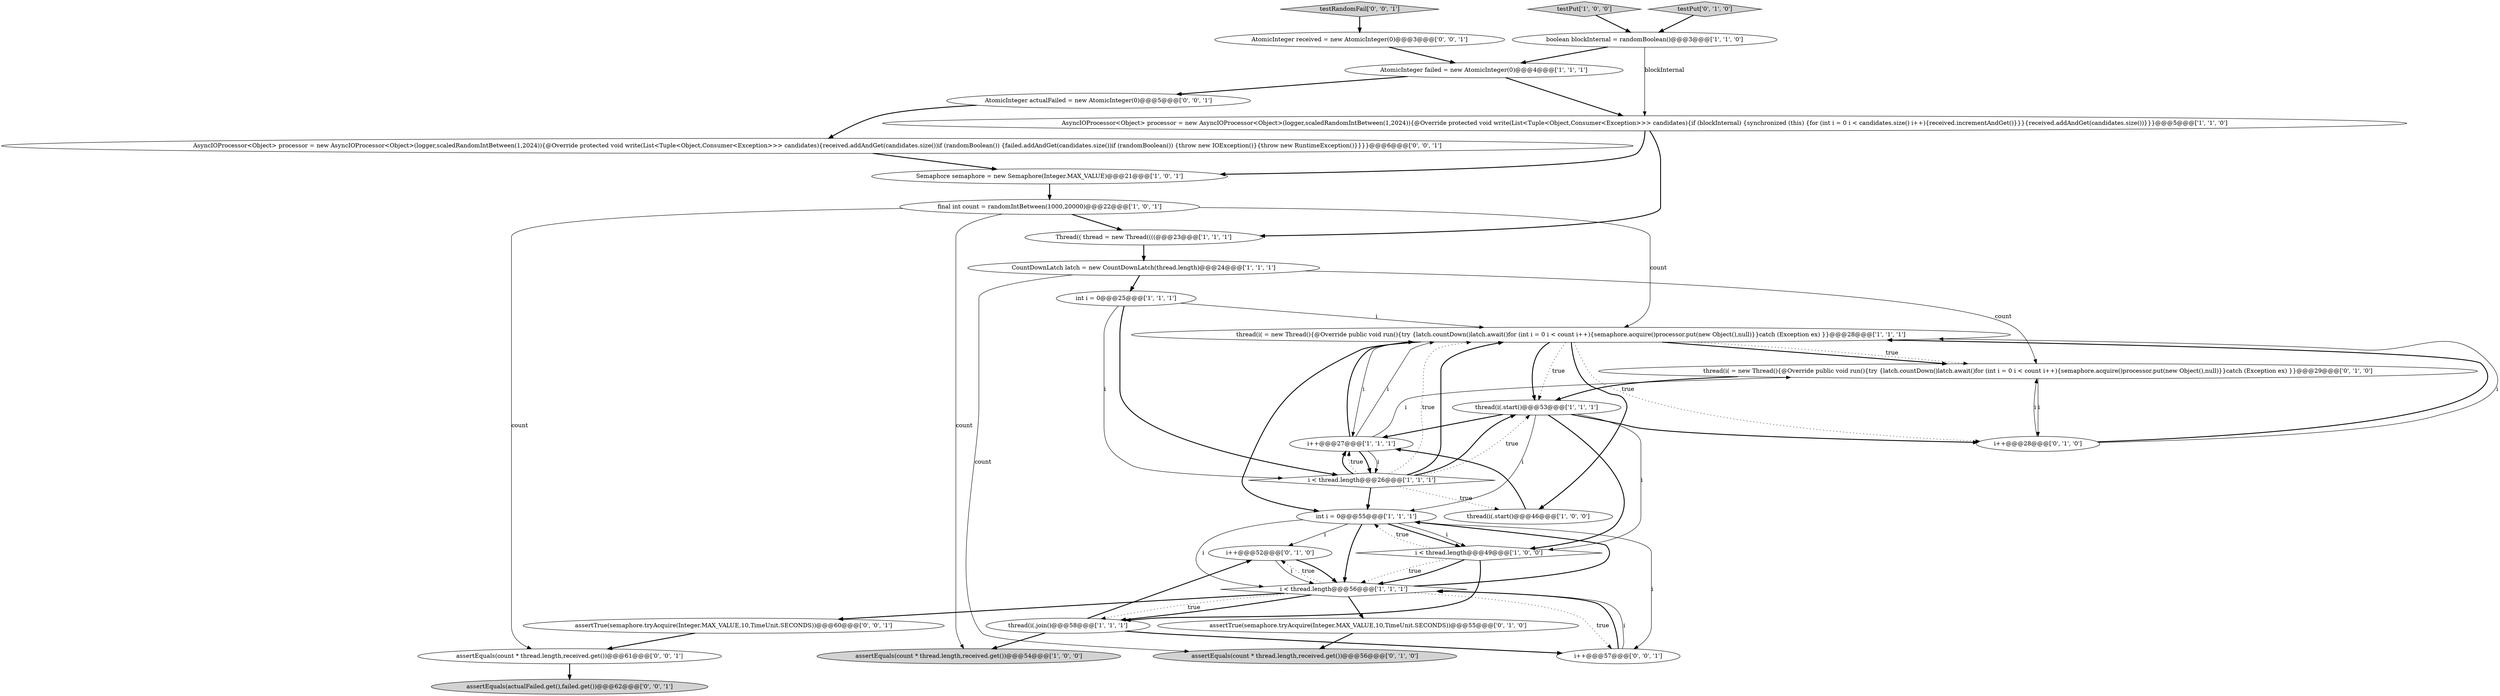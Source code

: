 digraph {
1 [style = filled, label = "int i = 0@@@25@@@['1', '1', '1']", fillcolor = white, shape = ellipse image = "AAA0AAABBB1BBB"];
5 [style = filled, label = "AtomicInteger failed = new AtomicInteger(0)@@@4@@@['1', '1', '1']", fillcolor = white, shape = ellipse image = "AAA0AAABBB1BBB"];
19 [style = filled, label = "i++@@@52@@@['0', '1', '0']", fillcolor = white, shape = ellipse image = "AAA0AAABBB2BBB"];
20 [style = filled, label = "testPut['0', '1', '0']", fillcolor = lightgray, shape = diamond image = "AAA0AAABBB2BBB"];
15 [style = filled, label = "thread(i( = new Thread(){@Override public void run(){try {latch.countDown()latch.await()for (int i = 0 i < count i++){semaphore.acquire()processor.put(new Object(),null)}}catch (Exception ex) }}@@@28@@@['1', '1', '1']", fillcolor = white, shape = ellipse image = "AAA0AAABBB1BBB"];
8 [style = filled, label = "i < thread.length@@@26@@@['1', '1', '1']", fillcolor = white, shape = diamond image = "AAA0AAABBB1BBB"];
11 [style = filled, label = "final int count = randomIntBetween(1000,20000)@@@22@@@['1', '0', '1']", fillcolor = white, shape = ellipse image = "AAA0AAABBB1BBB"];
3 [style = filled, label = "assertEquals(count * thread.length,received.get())@@@54@@@['1', '0', '0']", fillcolor = lightgray, shape = ellipse image = "AAA0AAABBB1BBB"];
28 [style = filled, label = "assertEquals(actualFailed.get(),failed.get())@@@62@@@['0', '0', '1']", fillcolor = lightgray, shape = ellipse image = "AAA0AAABBB3BBB"];
31 [style = filled, label = "AtomicInteger received = new AtomicInteger(0)@@@3@@@['0', '0', '1']", fillcolor = white, shape = ellipse image = "AAA0AAABBB3BBB"];
27 [style = filled, label = "i++@@@57@@@['0', '0', '1']", fillcolor = white, shape = ellipse image = "AAA0AAABBB3BBB"];
22 [style = filled, label = "assertTrue(semaphore.tryAcquire(Integer.MAX_VALUE,10,TimeUnit.SECONDS))@@@55@@@['0', '1', '0']", fillcolor = white, shape = ellipse image = "AAA0AAABBB2BBB"];
25 [style = filled, label = "AtomicInteger actualFailed = new AtomicInteger(0)@@@5@@@['0', '0', '1']", fillcolor = white, shape = ellipse image = "AAA0AAABBB3BBB"];
32 [style = filled, label = "testRandomFail['0', '0', '1']", fillcolor = lightgray, shape = diamond image = "AAA0AAABBB3BBB"];
23 [style = filled, label = "thread(i( = new Thread(){@Override public void run(){try {latch.countDown()latch.await()for (int i = 0 i < count i++){semaphore.acquire()processor.put(new Object(),null)}}catch (Exception ex) }}@@@29@@@['0', '1', '0']", fillcolor = white, shape = ellipse image = "AAA0AAABBB2BBB"];
6 [style = filled, label = "boolean blockInternal = randomBoolean()@@@3@@@['1', '1', '0']", fillcolor = white, shape = ellipse image = "AAA0AAABBB1BBB"];
30 [style = filled, label = "AsyncIOProcessor<Object> processor = new AsyncIOProcessor<Object>(logger,scaledRandomIntBetween(1,2024)){@Override protected void write(List<Tuple<Object,Consumer<Exception>>> candidates){received.addAndGet(candidates.size())if (randomBoolean()) {failed.addAndGet(candidates.size())if (randomBoolean()) {throw new IOException()}{throw new RuntimeException()}}}}@@@6@@@['0', '0', '1']", fillcolor = white, shape = ellipse image = "AAA0AAABBB3BBB"];
9 [style = filled, label = "int i = 0@@@55@@@['1', '1', '1']", fillcolor = white, shape = ellipse image = "AAA0AAABBB1BBB"];
13 [style = filled, label = "i < thread.length@@@56@@@['1', '1', '1']", fillcolor = white, shape = diamond image = "AAA0AAABBB1BBB"];
14 [style = filled, label = "i++@@@27@@@['1', '1', '1']", fillcolor = white, shape = ellipse image = "AAA0AAABBB1BBB"];
7 [style = filled, label = "thread(i(.start()@@@46@@@['1', '0', '0']", fillcolor = white, shape = ellipse image = "AAA0AAABBB1BBB"];
12 [style = filled, label = "AsyncIOProcessor<Object> processor = new AsyncIOProcessor<Object>(logger,scaledRandomIntBetween(1,2024)){@Override protected void write(List<Tuple<Object,Consumer<Exception>>> candidates){if (blockInternal) {synchronized (this) {for (int i = 0 i < candidates.size() i++){received.incrementAndGet()}}}{received.addAndGet(candidates.size())}}}@@@5@@@['1', '1', '0']", fillcolor = white, shape = ellipse image = "AAA0AAABBB1BBB"];
10 [style = filled, label = "Semaphore semaphore = new Semaphore(Integer.MAX_VALUE)@@@21@@@['1', '0', '1']", fillcolor = white, shape = ellipse image = "AAA0AAABBB1BBB"];
4 [style = filled, label = "Thread(( thread = new Thread((((@@@23@@@['1', '1', '1']", fillcolor = white, shape = ellipse image = "AAA0AAABBB1BBB"];
21 [style = filled, label = "assertEquals(count * thread.length,received.get())@@@56@@@['0', '1', '0']", fillcolor = lightgray, shape = ellipse image = "AAA0AAABBB2BBB"];
29 [style = filled, label = "assertEquals(count * thread.length,received.get())@@@61@@@['0', '0', '1']", fillcolor = white, shape = ellipse image = "AAA0AAABBB3BBB"];
24 [style = filled, label = "i++@@@28@@@['0', '1', '0']", fillcolor = white, shape = ellipse image = "AAA0AAABBB2BBB"];
0 [style = filled, label = "CountDownLatch latch = new CountDownLatch(thread.length)@@@24@@@['1', '1', '1']", fillcolor = white, shape = ellipse image = "AAA0AAABBB1BBB"];
26 [style = filled, label = "assertTrue(semaphore.tryAcquire(Integer.MAX_VALUE,10,TimeUnit.SECONDS))@@@60@@@['0', '0', '1']", fillcolor = white, shape = ellipse image = "AAA0AAABBB3BBB"];
16 [style = filled, label = "thread(i(.start()@@@53@@@['1', '1', '1']", fillcolor = white, shape = ellipse image = "AAA0AAABBB1BBB"];
2 [style = filled, label = "i < thread.length@@@49@@@['1', '0', '0']", fillcolor = white, shape = diamond image = "AAA0AAABBB1BBB"];
17 [style = filled, label = "thread(i(.join()@@@58@@@['1', '1', '1']", fillcolor = white, shape = ellipse image = "AAA0AAABBB1BBB"];
18 [style = filled, label = "testPut['1', '0', '0']", fillcolor = lightgray, shape = diamond image = "AAA0AAABBB1BBB"];
8->16 [style = bold, label=""];
13->26 [style = bold, label=""];
8->14 [style = bold, label=""];
16->24 [style = bold, label=""];
11->4 [style = bold, label=""];
6->12 [style = solid, label="blockInternal"];
8->9 [style = bold, label=""];
1->8 [style = solid, label="i"];
15->9 [style = bold, label=""];
17->27 [style = bold, label=""];
20->6 [style = bold, label=""];
9->19 [style = solid, label="i"];
8->16 [style = dotted, label="true"];
15->14 [style = solid, label="i"];
9->13 [style = solid, label="i"];
27->13 [style = bold, label=""];
2->13 [style = bold, label=""];
13->17 [style = bold, label=""];
17->19 [style = bold, label=""];
2->9 [style = dotted, label="true"];
12->4 [style = bold, label=""];
15->23 [style = bold, label=""];
1->8 [style = bold, label=""];
24->15 [style = bold, label=""];
9->2 [style = bold, label=""];
9->13 [style = bold, label=""];
23->16 [style = bold, label=""];
13->22 [style = bold, label=""];
29->28 [style = bold, label=""];
11->15 [style = solid, label="count"];
9->27 [style = solid, label="i"];
23->24 [style = solid, label="i"];
10->11 [style = bold, label=""];
14->15 [style = solid, label="i"];
15->23 [style = dotted, label="true"];
17->3 [style = bold, label=""];
30->10 [style = bold, label=""];
0->21 [style = solid, label="count"];
15->7 [style = bold, label=""];
8->7 [style = dotted, label="true"];
13->17 [style = dotted, label="true"];
0->1 [style = bold, label=""];
0->23 [style = solid, label="count"];
2->17 [style = bold, label=""];
19->13 [style = bold, label=""];
24->15 [style = solid, label="i"];
7->14 [style = bold, label=""];
16->2 [style = bold, label=""];
19->13 [style = solid, label="i"];
12->10 [style = bold, label=""];
1->15 [style = solid, label="i"];
27->13 [style = solid, label="i"];
8->15 [style = dotted, label="true"];
5->25 [style = bold, label=""];
32->31 [style = bold, label=""];
14->8 [style = solid, label="i"];
2->13 [style = dotted, label="true"];
16->14 [style = bold, label=""];
31->5 [style = bold, label=""];
8->15 [style = bold, label=""];
14->8 [style = bold, label=""];
6->5 [style = bold, label=""];
15->16 [style = bold, label=""];
9->2 [style = solid, label="i"];
13->19 [style = dotted, label="true"];
13->27 [style = dotted, label="true"];
11->3 [style = solid, label="count"];
8->14 [style = dotted, label="true"];
15->16 [style = dotted, label="true"];
5->12 [style = bold, label=""];
16->9 [style = solid, label="i"];
22->21 [style = bold, label=""];
13->9 [style = bold, label=""];
24->23 [style = solid, label="i"];
16->2 [style = solid, label="i"];
14->15 [style = bold, label=""];
25->30 [style = bold, label=""];
26->29 [style = bold, label=""];
14->23 [style = solid, label="i"];
15->24 [style = dotted, label="true"];
18->6 [style = bold, label=""];
4->0 [style = bold, label=""];
11->29 [style = solid, label="count"];
}
